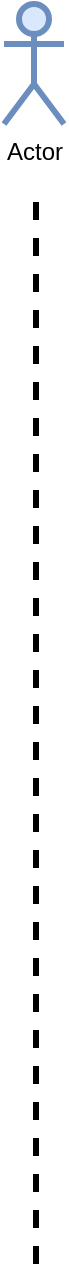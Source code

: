 <mxfile version="20.2.7" type="github">
  <diagram id="o1sT-WzJxu1SziIi_ANk" name="第 1 页">
    <mxGraphModel dx="1002" dy="1851" grid="1" gridSize="10" guides="1" tooltips="1" connect="1" arrows="1" fold="1" page="1" pageScale="1" pageWidth="827" pageHeight="1169" math="0" shadow="0">
      <root>
        <mxCell id="0" />
        <mxCell id="1" parent="0" />
        <mxCell id="K0ZCqnyS8AUnwjeH2j3S-1" value="" style="endArrow=none;dashed=1;html=1;rounded=0;targetPerimeterSpacing=10;strokeWidth=3;" edge="1" parent="1">
          <mxGeometry width="50" height="50" relative="1" as="geometry">
            <mxPoint x="120" y="620" as="sourcePoint" />
            <mxPoint x="120" y="80" as="targetPoint" />
          </mxGeometry>
        </mxCell>
        <mxCell id="K0ZCqnyS8AUnwjeH2j3S-2" value="Actor" style="shape=umlActor;verticalLabelPosition=bottom;verticalAlign=top;html=1;outlineConnect=0;fillStyle=solid;strokeWidth=3;fillColor=#dae8fc;strokeColor=#6c8ebf;" vertex="1" parent="1">
          <mxGeometry x="104" y="-10" width="30" height="60" as="geometry" />
        </mxCell>
      </root>
    </mxGraphModel>
  </diagram>
</mxfile>
